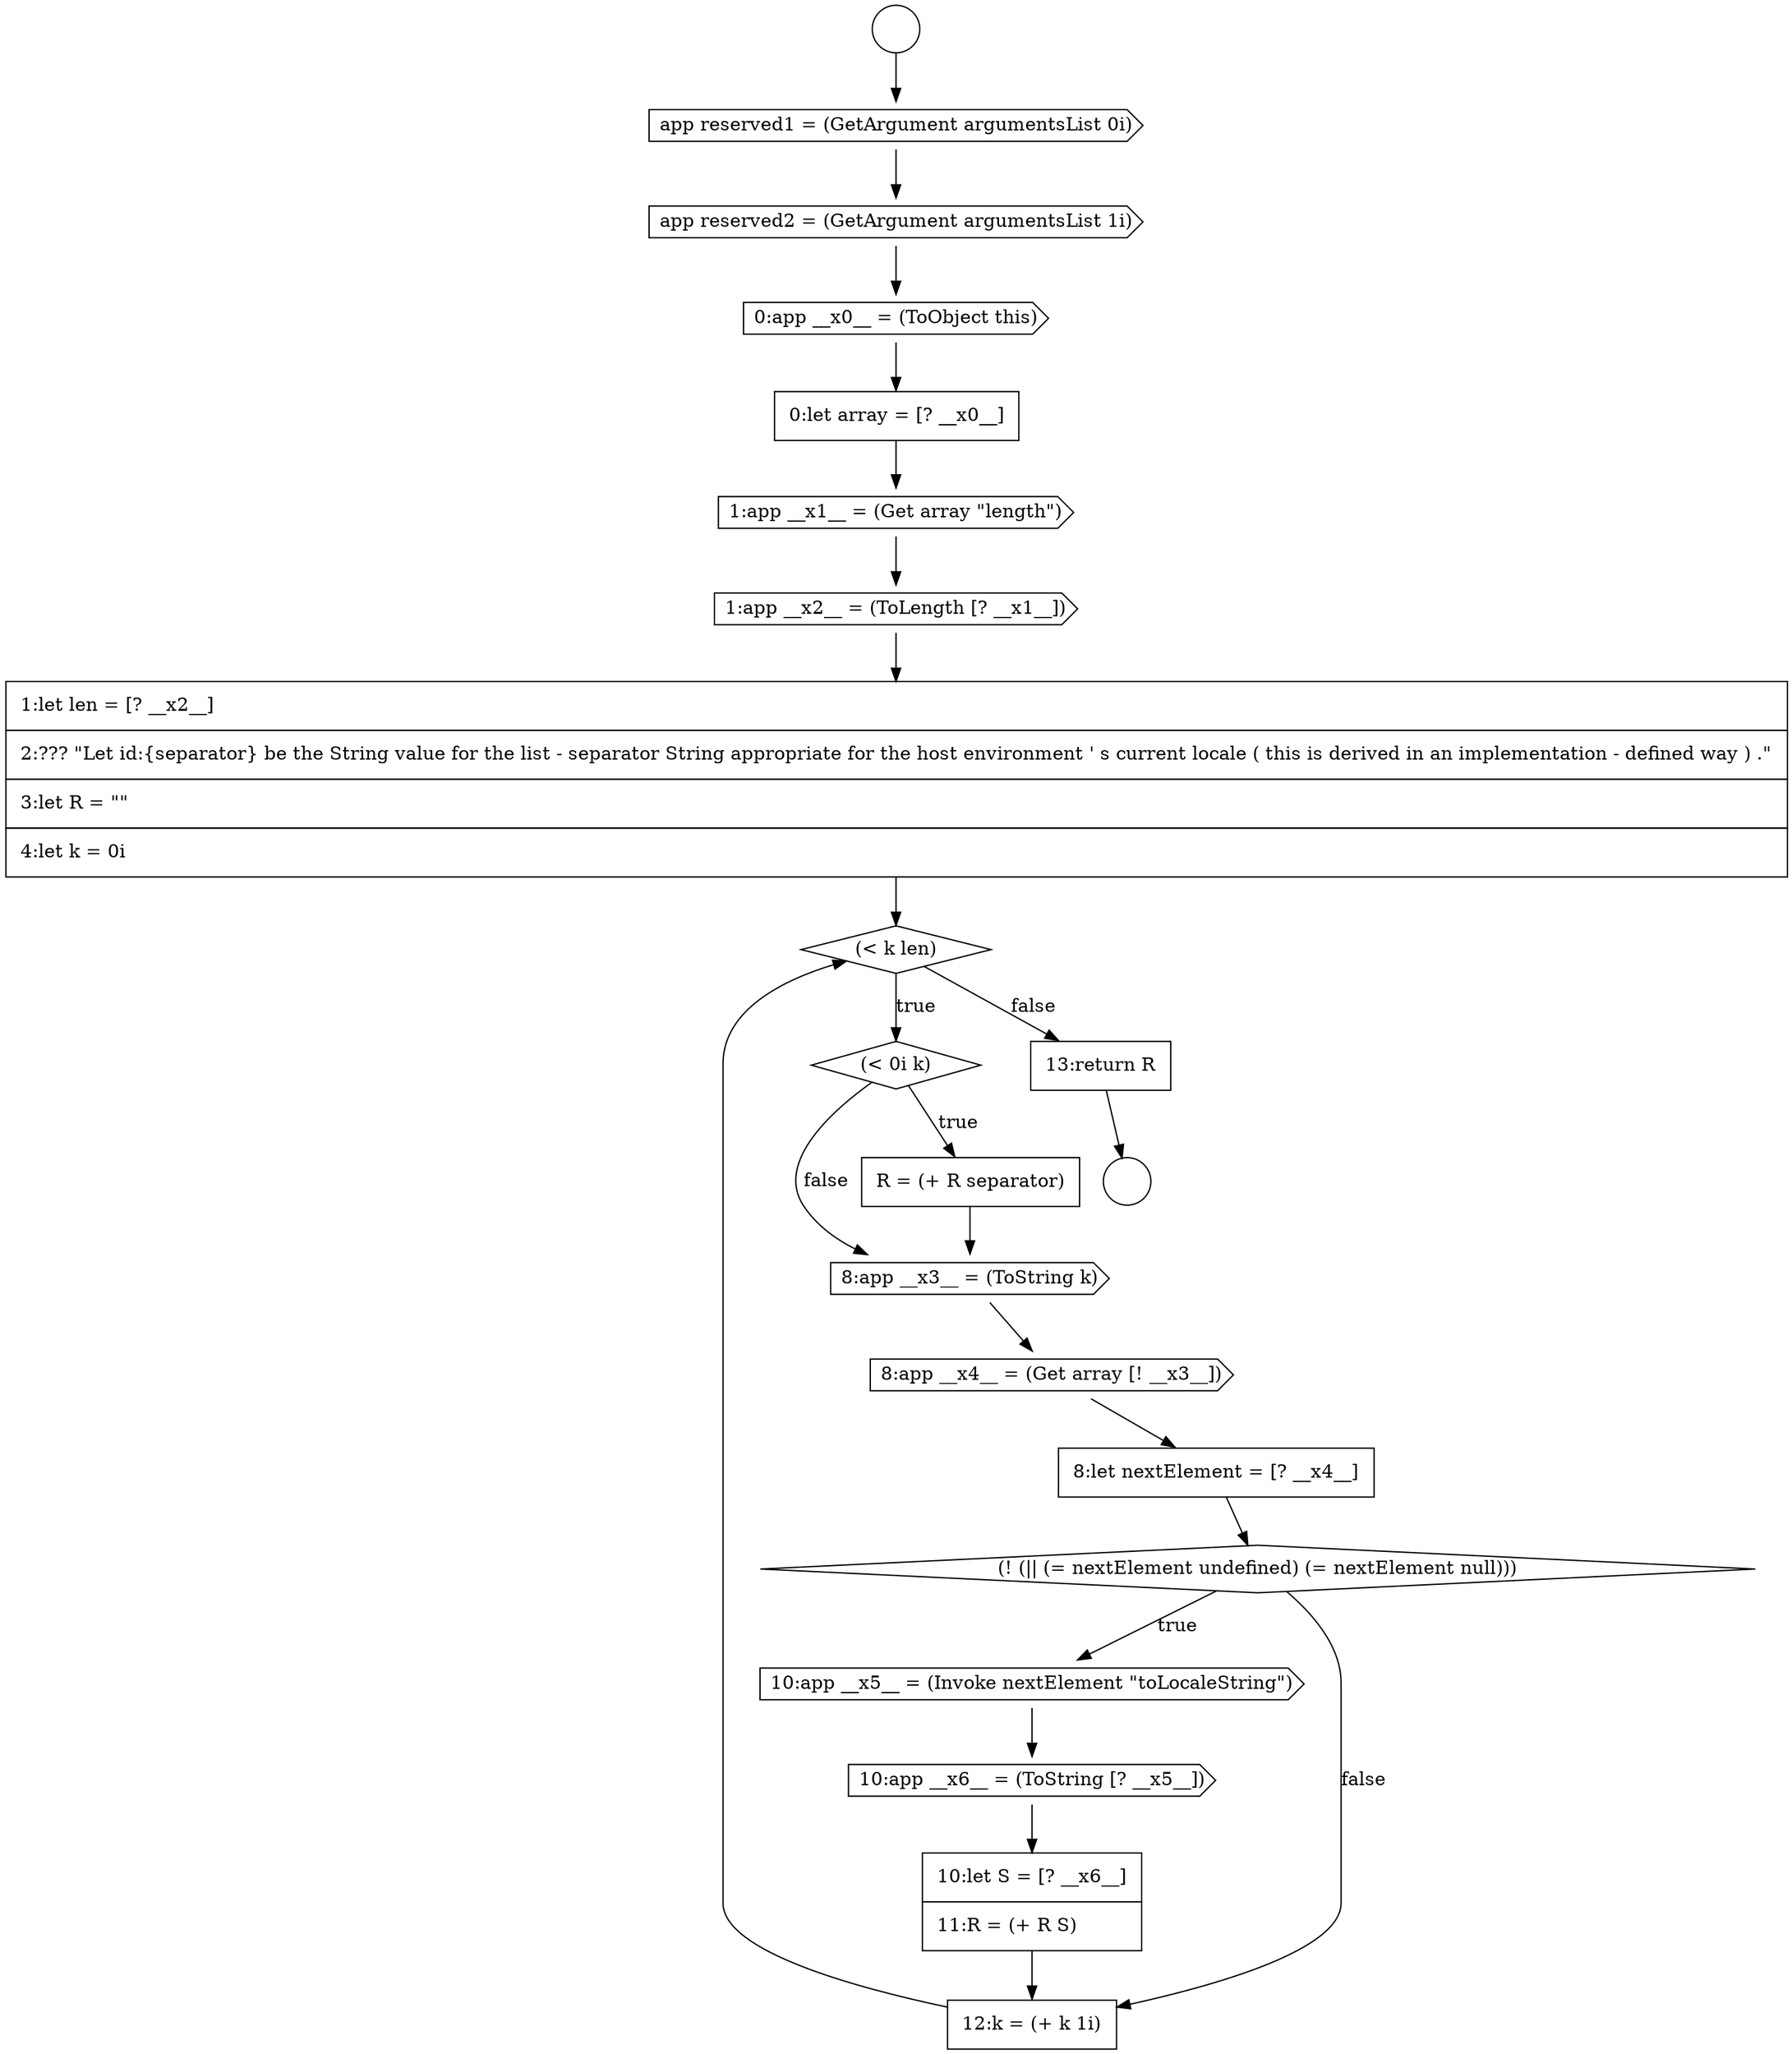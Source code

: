 digraph {
  node14585 [shape=cds, label=<<font color="black">app reserved1 = (GetArgument argumentsList 0i)</font>> color="black" fillcolor="white" style=filled]
  node14597 [shape=none, margin=0, label=<<font color="black">
    <table border="0" cellborder="1" cellspacing="0" cellpadding="10">
      <tr><td align="left">8:let nextElement = [? __x4__]</td></tr>
    </table>
  </font>> color="black" fillcolor="white" style=filled]
  node14584 [shape=circle label=" " color="black" fillcolor="white" style=filled]
  node14588 [shape=none, margin=0, label=<<font color="black">
    <table border="0" cellborder="1" cellspacing="0" cellpadding="10">
      <tr><td align="left">0:let array = [? __x0__]</td></tr>
    </table>
  </font>> color="black" fillcolor="white" style=filled]
  node14601 [shape=none, margin=0, label=<<font color="black">
    <table border="0" cellborder="1" cellspacing="0" cellpadding="10">
      <tr><td align="left">10:let S = [? __x6__]</td></tr>
      <tr><td align="left">11:R = (+ R S)</td></tr>
    </table>
  </font>> color="black" fillcolor="white" style=filled]
  node14598 [shape=diamond, label=<<font color="black">(! (|| (= nextElement undefined) (= nextElement null)))</font>> color="black" fillcolor="white" style=filled]
  node14590 [shape=cds, label=<<font color="black">1:app __x2__ = (ToLength [? __x1__])</font>> color="black" fillcolor="white" style=filled]
  node14593 [shape=diamond, label=<<font color="black">(&lt; 0i k)</font>> color="black" fillcolor="white" style=filled]
  node14587 [shape=cds, label=<<font color="black">0:app __x0__ = (ToObject this)</font>> color="black" fillcolor="white" style=filled]
  node14595 [shape=cds, label=<<font color="black">8:app __x3__ = (ToString k)</font>> color="black" fillcolor="white" style=filled]
  node14599 [shape=cds, label=<<font color="black">10:app __x5__ = (Invoke nextElement &quot;toLocaleString&quot;)</font>> color="black" fillcolor="white" style=filled]
  node14594 [shape=none, margin=0, label=<<font color="black">
    <table border="0" cellborder="1" cellspacing="0" cellpadding="10">
      <tr><td align="left">R = (+ R separator)</td></tr>
    </table>
  </font>> color="black" fillcolor="white" style=filled]
  node14589 [shape=cds, label=<<font color="black">1:app __x1__ = (Get array &quot;length&quot;)</font>> color="black" fillcolor="white" style=filled]
  node14586 [shape=cds, label=<<font color="black">app reserved2 = (GetArgument argumentsList 1i)</font>> color="black" fillcolor="white" style=filled]
  node14600 [shape=cds, label=<<font color="black">10:app __x6__ = (ToString [? __x5__])</font>> color="black" fillcolor="white" style=filled]
  node14603 [shape=none, margin=0, label=<<font color="black">
    <table border="0" cellborder="1" cellspacing="0" cellpadding="10">
      <tr><td align="left">13:return R</td></tr>
    </table>
  </font>> color="black" fillcolor="white" style=filled]
  node14583 [shape=circle label=" " color="black" fillcolor="white" style=filled]
  node14602 [shape=none, margin=0, label=<<font color="black">
    <table border="0" cellborder="1" cellspacing="0" cellpadding="10">
      <tr><td align="left">12:k = (+ k 1i)</td></tr>
    </table>
  </font>> color="black" fillcolor="white" style=filled]
  node14591 [shape=none, margin=0, label=<<font color="black">
    <table border="0" cellborder="1" cellspacing="0" cellpadding="10">
      <tr><td align="left">1:let len = [? __x2__]</td></tr>
      <tr><td align="left">2:??? &quot;Let id:{separator} be the String value for the list - separator String appropriate for the host environment ' s current locale ( this is derived in an implementation - defined way ) .&quot;</td></tr>
      <tr><td align="left">3:let R = &quot;&quot;</td></tr>
      <tr><td align="left">4:let k = 0i</td></tr>
    </table>
  </font>> color="black" fillcolor="white" style=filled]
  node14596 [shape=cds, label=<<font color="black">8:app __x4__ = (Get array [! __x3__])</font>> color="black" fillcolor="white" style=filled]
  node14592 [shape=diamond, label=<<font color="black">(&lt; k len)</font>> color="black" fillcolor="white" style=filled]
  node14601 -> node14602 [ color="black"]
  node14583 -> node14585 [ color="black"]
  node14596 -> node14597 [ color="black"]
  node14586 -> node14587 [ color="black"]
  node14594 -> node14595 [ color="black"]
  node14587 -> node14588 [ color="black"]
  node14593 -> node14594 [label=<<font color="black">true</font>> color="black"]
  node14593 -> node14595 [label=<<font color="black">false</font>> color="black"]
  node14590 -> node14591 [ color="black"]
  node14595 -> node14596 [ color="black"]
  node14600 -> node14601 [ color="black"]
  node14597 -> node14598 [ color="black"]
  node14585 -> node14586 [ color="black"]
  node14599 -> node14600 [ color="black"]
  node14603 -> node14584 [ color="black"]
  node14591 -> node14592 [ color="black"]
  node14592 -> node14593 [label=<<font color="black">true</font>> color="black"]
  node14592 -> node14603 [label=<<font color="black">false</font>> color="black"]
  node14588 -> node14589 [ color="black"]
  node14598 -> node14599 [label=<<font color="black">true</font>> color="black"]
  node14598 -> node14602 [label=<<font color="black">false</font>> color="black"]
  node14589 -> node14590 [ color="black"]
  node14602 -> node14592 [ color="black"]
}
